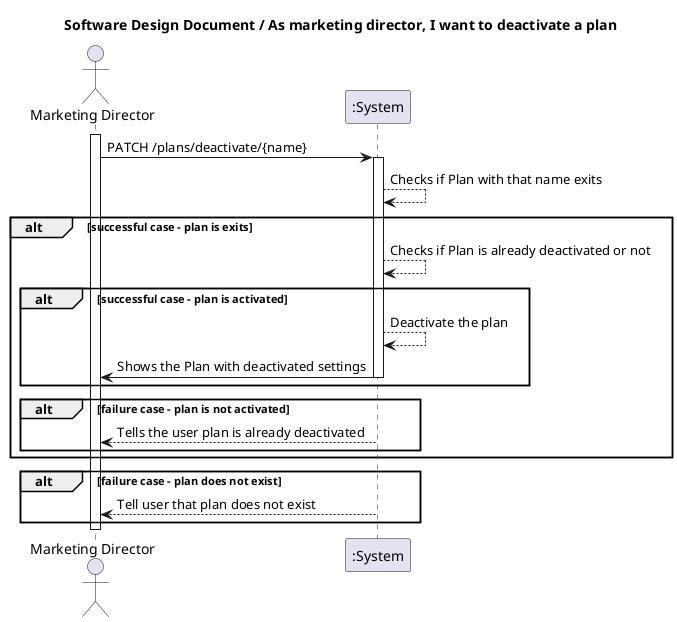 @startuml
'https://plantuml.com/sequence-diagram
actor "Marketing Director" as MD
title Software Design Document / As marketing director, I want to deactivate a plan

activate MD
MD -> ":System" : PATCH /plans/deactivate/{name}
activate ":System"

":System" --> ":System" : Checks if Plan with that name exits

alt successful case - plan is exits
":System" --> ":System" : Checks if Plan is already deactivated or not


alt successful case - plan is activated
":System" --> ":System" : Deactivate the plan
":System" -> MD: Shows the Plan with deactivated settings
deactivate ":System"
end

alt failure case - plan is not activated

":System" --> MD : Tells the user plan is already deactivated
deactivate ":System"
end
deactivate ":System"
end


alt failure case - plan does not exist
activate ":System"
":System" --> MD : Tell user that plan does not exist
deactivate ":System"
end
deactivate MD
@enduml
